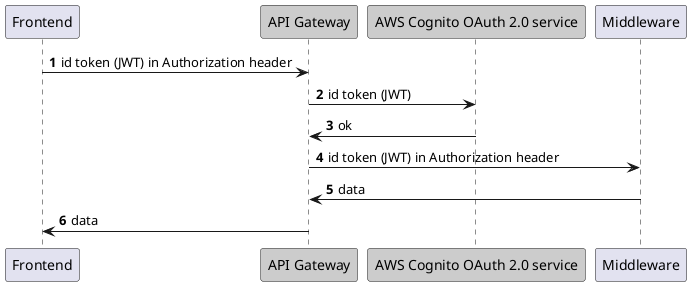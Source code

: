 @startuml requesting-data

autonumber

participant Frontend
participant "API Gateway" as APIGateway #cccccc
participant "AWS Cognito OAuth 2.0 service" as Cognito #cccccc

Frontend -> APIGateway: id token (JWT) in Authorization header
APIGateway -> Cognito: id token (JWT)
Cognito -> APIGateway: ok
APIGateway -> Middleware: id token (JWT) in Authorization header 
Middleware -> APIGateway: data
APIGateway -> Frontend: data

@enduml